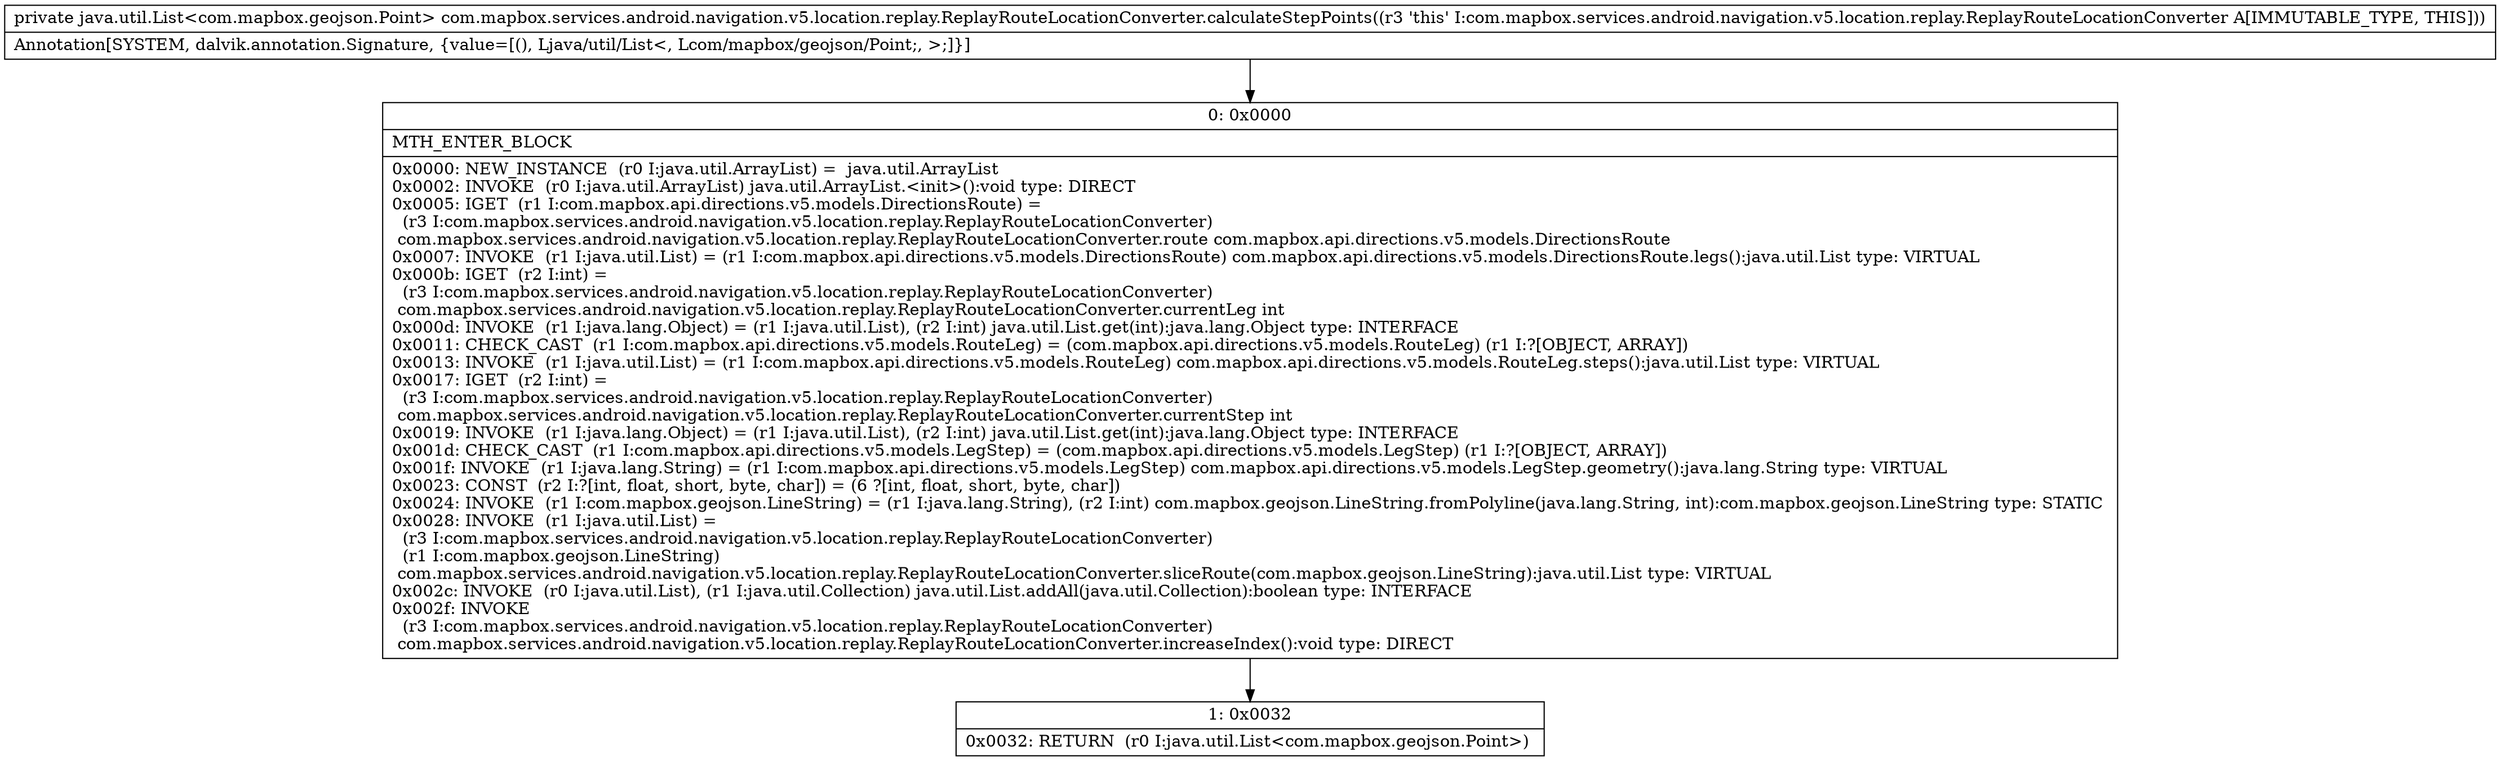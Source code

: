 digraph "CFG forcom.mapbox.services.android.navigation.v5.location.replay.ReplayRouteLocationConverter.calculateStepPoints()Ljava\/util\/List;" {
Node_0 [shape=record,label="{0\:\ 0x0000|MTH_ENTER_BLOCK\l|0x0000: NEW_INSTANCE  (r0 I:java.util.ArrayList) =  java.util.ArrayList \l0x0002: INVOKE  (r0 I:java.util.ArrayList) java.util.ArrayList.\<init\>():void type: DIRECT \l0x0005: IGET  (r1 I:com.mapbox.api.directions.v5.models.DirectionsRoute) = \l  (r3 I:com.mapbox.services.android.navigation.v5.location.replay.ReplayRouteLocationConverter)\l com.mapbox.services.android.navigation.v5.location.replay.ReplayRouteLocationConverter.route com.mapbox.api.directions.v5.models.DirectionsRoute \l0x0007: INVOKE  (r1 I:java.util.List) = (r1 I:com.mapbox.api.directions.v5.models.DirectionsRoute) com.mapbox.api.directions.v5.models.DirectionsRoute.legs():java.util.List type: VIRTUAL \l0x000b: IGET  (r2 I:int) = \l  (r3 I:com.mapbox.services.android.navigation.v5.location.replay.ReplayRouteLocationConverter)\l com.mapbox.services.android.navigation.v5.location.replay.ReplayRouteLocationConverter.currentLeg int \l0x000d: INVOKE  (r1 I:java.lang.Object) = (r1 I:java.util.List), (r2 I:int) java.util.List.get(int):java.lang.Object type: INTERFACE \l0x0011: CHECK_CAST  (r1 I:com.mapbox.api.directions.v5.models.RouteLeg) = (com.mapbox.api.directions.v5.models.RouteLeg) (r1 I:?[OBJECT, ARRAY]) \l0x0013: INVOKE  (r1 I:java.util.List) = (r1 I:com.mapbox.api.directions.v5.models.RouteLeg) com.mapbox.api.directions.v5.models.RouteLeg.steps():java.util.List type: VIRTUAL \l0x0017: IGET  (r2 I:int) = \l  (r3 I:com.mapbox.services.android.navigation.v5.location.replay.ReplayRouteLocationConverter)\l com.mapbox.services.android.navigation.v5.location.replay.ReplayRouteLocationConverter.currentStep int \l0x0019: INVOKE  (r1 I:java.lang.Object) = (r1 I:java.util.List), (r2 I:int) java.util.List.get(int):java.lang.Object type: INTERFACE \l0x001d: CHECK_CAST  (r1 I:com.mapbox.api.directions.v5.models.LegStep) = (com.mapbox.api.directions.v5.models.LegStep) (r1 I:?[OBJECT, ARRAY]) \l0x001f: INVOKE  (r1 I:java.lang.String) = (r1 I:com.mapbox.api.directions.v5.models.LegStep) com.mapbox.api.directions.v5.models.LegStep.geometry():java.lang.String type: VIRTUAL \l0x0023: CONST  (r2 I:?[int, float, short, byte, char]) = (6 ?[int, float, short, byte, char]) \l0x0024: INVOKE  (r1 I:com.mapbox.geojson.LineString) = (r1 I:java.lang.String), (r2 I:int) com.mapbox.geojson.LineString.fromPolyline(java.lang.String, int):com.mapbox.geojson.LineString type: STATIC \l0x0028: INVOKE  (r1 I:java.util.List) = \l  (r3 I:com.mapbox.services.android.navigation.v5.location.replay.ReplayRouteLocationConverter)\l  (r1 I:com.mapbox.geojson.LineString)\l com.mapbox.services.android.navigation.v5.location.replay.ReplayRouteLocationConverter.sliceRoute(com.mapbox.geojson.LineString):java.util.List type: VIRTUAL \l0x002c: INVOKE  (r0 I:java.util.List), (r1 I:java.util.Collection) java.util.List.addAll(java.util.Collection):boolean type: INTERFACE \l0x002f: INVOKE  \l  (r3 I:com.mapbox.services.android.navigation.v5.location.replay.ReplayRouteLocationConverter)\l com.mapbox.services.android.navigation.v5.location.replay.ReplayRouteLocationConverter.increaseIndex():void type: DIRECT \l}"];
Node_1 [shape=record,label="{1\:\ 0x0032|0x0032: RETURN  (r0 I:java.util.List\<com.mapbox.geojson.Point\>) \l}"];
MethodNode[shape=record,label="{private java.util.List\<com.mapbox.geojson.Point\> com.mapbox.services.android.navigation.v5.location.replay.ReplayRouteLocationConverter.calculateStepPoints((r3 'this' I:com.mapbox.services.android.navigation.v5.location.replay.ReplayRouteLocationConverter A[IMMUTABLE_TYPE, THIS]))  | Annotation[SYSTEM, dalvik.annotation.Signature, \{value=[(), Ljava\/util\/List\<, Lcom\/mapbox\/geojson\/Point;, \>;]\}]\l}"];
MethodNode -> Node_0;
Node_0 -> Node_1;
}

